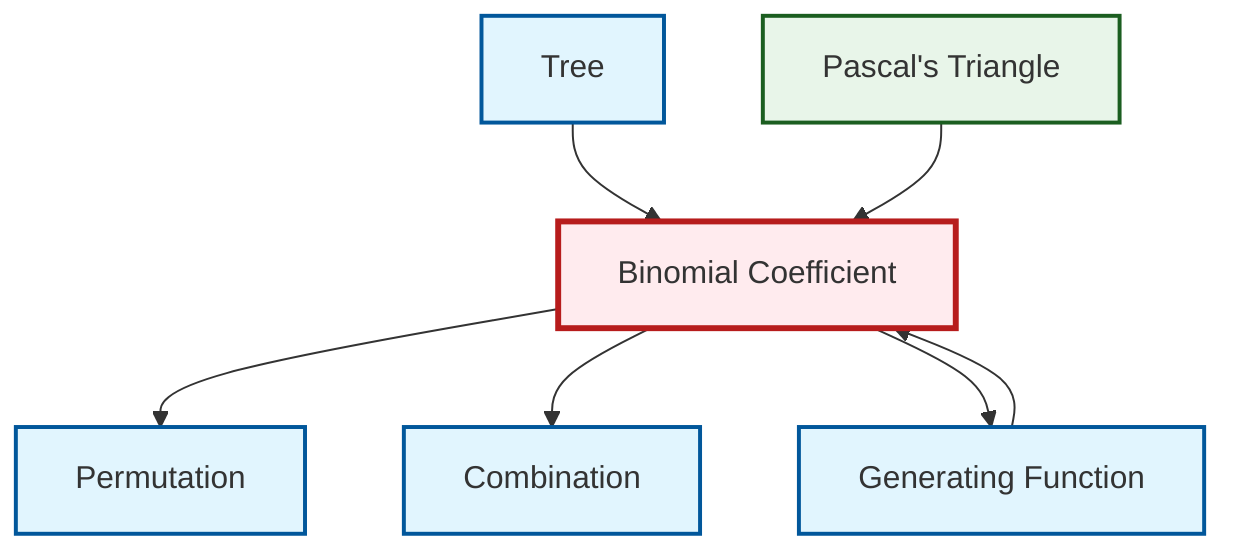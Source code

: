 graph TD
    classDef definition fill:#e1f5fe,stroke:#01579b,stroke-width:2px
    classDef theorem fill:#f3e5f5,stroke:#4a148c,stroke-width:2px
    classDef axiom fill:#fff3e0,stroke:#e65100,stroke-width:2px
    classDef example fill:#e8f5e9,stroke:#1b5e20,stroke-width:2px
    classDef current fill:#ffebee,stroke:#b71c1c,stroke-width:3px
    def-tree["Tree"]:::definition
    def-permutation["Permutation"]:::definition
    def-combination["Combination"]:::definition
    def-binomial-coefficient["Binomial Coefficient"]:::definition
    def-generating-function["Generating Function"]:::definition
    ex-pascals-triangle["Pascal's Triangle"]:::example
    def-tree --> def-binomial-coefficient
    def-binomial-coefficient --> def-permutation
    def-binomial-coefficient --> def-combination
    def-binomial-coefficient --> def-generating-function
    def-generating-function --> def-binomial-coefficient
    ex-pascals-triangle --> def-binomial-coefficient
    class def-binomial-coefficient current
